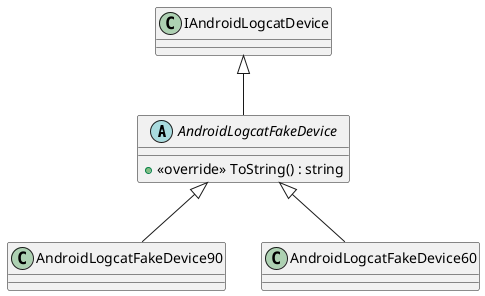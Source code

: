 @startuml
abstract class AndroidLogcatFakeDevice {
    + <<override>> ToString() : string
}
class AndroidLogcatFakeDevice90 {
}
class AndroidLogcatFakeDevice60 {
}
IAndroidLogcatDevice <|-- AndroidLogcatFakeDevice
AndroidLogcatFakeDevice <|-- AndroidLogcatFakeDevice90
AndroidLogcatFakeDevice <|-- AndroidLogcatFakeDevice60
@enduml
